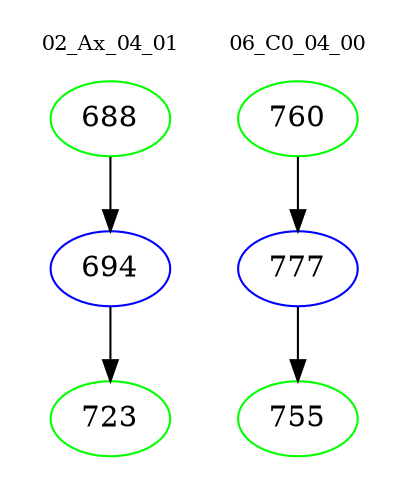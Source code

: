 digraph{
subgraph cluster_0 {
color = white
label = "02_Ax_04_01";
fontsize=10;
T0_688 [label="688", color="green"]
T0_688 -> T0_694 [color="black"]
T0_694 [label="694", color="blue"]
T0_694 -> T0_723 [color="black"]
T0_723 [label="723", color="green"]
}
subgraph cluster_1 {
color = white
label = "06_C0_04_00";
fontsize=10;
T1_760 [label="760", color="green"]
T1_760 -> T1_777 [color="black"]
T1_777 [label="777", color="blue"]
T1_777 -> T1_755 [color="black"]
T1_755 [label="755", color="green"]
}
}
